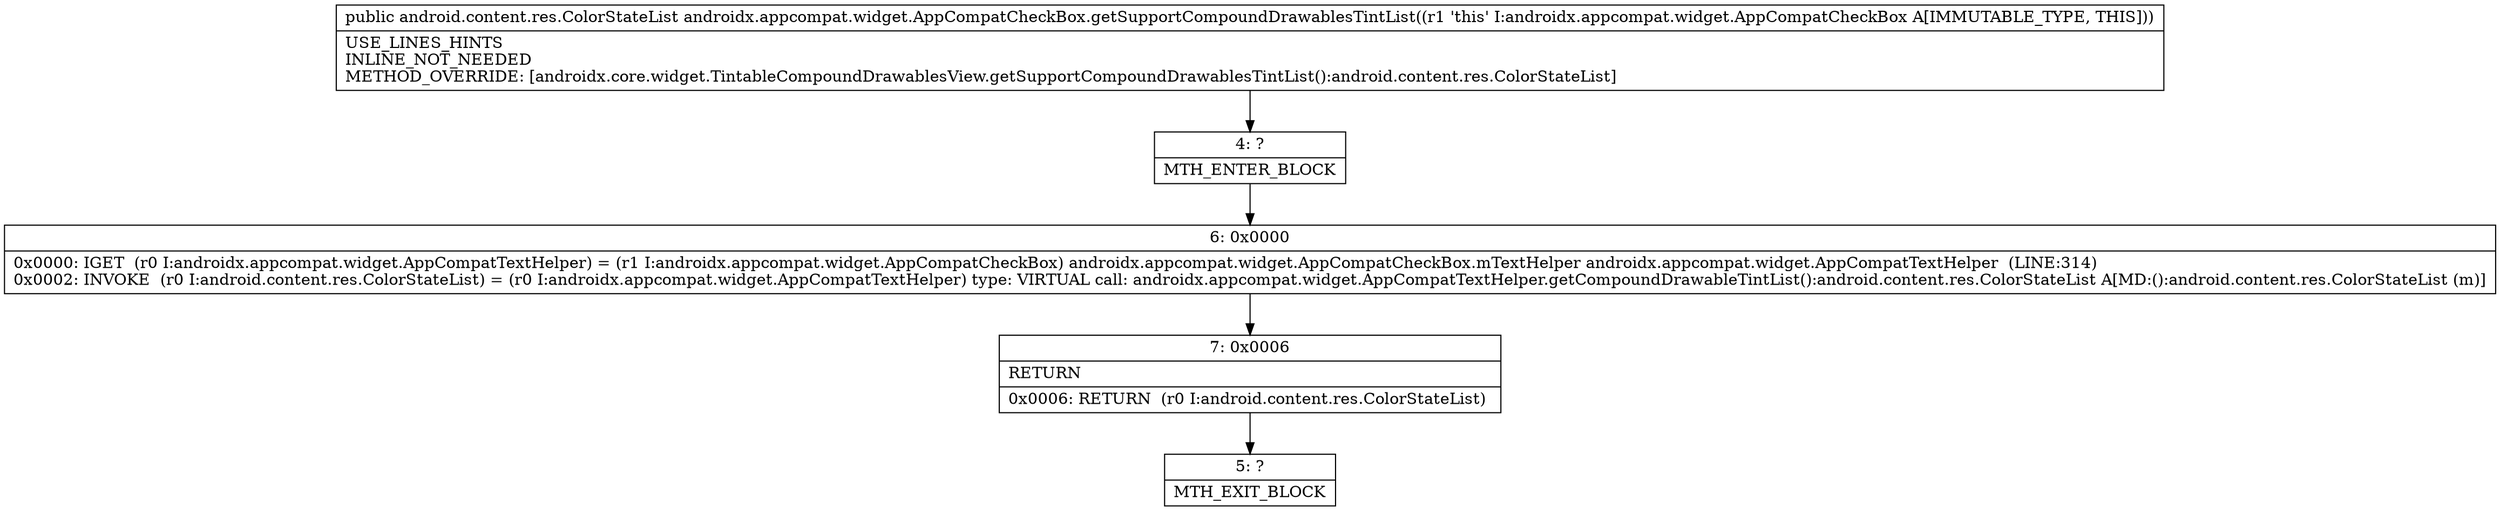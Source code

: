 digraph "CFG forandroidx.appcompat.widget.AppCompatCheckBox.getSupportCompoundDrawablesTintList()Landroid\/content\/res\/ColorStateList;" {
Node_4 [shape=record,label="{4\:\ ?|MTH_ENTER_BLOCK\l}"];
Node_6 [shape=record,label="{6\:\ 0x0000|0x0000: IGET  (r0 I:androidx.appcompat.widget.AppCompatTextHelper) = (r1 I:androidx.appcompat.widget.AppCompatCheckBox) androidx.appcompat.widget.AppCompatCheckBox.mTextHelper androidx.appcompat.widget.AppCompatTextHelper  (LINE:314)\l0x0002: INVOKE  (r0 I:android.content.res.ColorStateList) = (r0 I:androidx.appcompat.widget.AppCompatTextHelper) type: VIRTUAL call: androidx.appcompat.widget.AppCompatTextHelper.getCompoundDrawableTintList():android.content.res.ColorStateList A[MD:():android.content.res.ColorStateList (m)]\l}"];
Node_7 [shape=record,label="{7\:\ 0x0006|RETURN\l|0x0006: RETURN  (r0 I:android.content.res.ColorStateList) \l}"];
Node_5 [shape=record,label="{5\:\ ?|MTH_EXIT_BLOCK\l}"];
MethodNode[shape=record,label="{public android.content.res.ColorStateList androidx.appcompat.widget.AppCompatCheckBox.getSupportCompoundDrawablesTintList((r1 'this' I:androidx.appcompat.widget.AppCompatCheckBox A[IMMUTABLE_TYPE, THIS]))  | USE_LINES_HINTS\lINLINE_NOT_NEEDED\lMETHOD_OVERRIDE: [androidx.core.widget.TintableCompoundDrawablesView.getSupportCompoundDrawablesTintList():android.content.res.ColorStateList]\l}"];
MethodNode -> Node_4;Node_4 -> Node_6;
Node_6 -> Node_7;
Node_7 -> Node_5;
}

